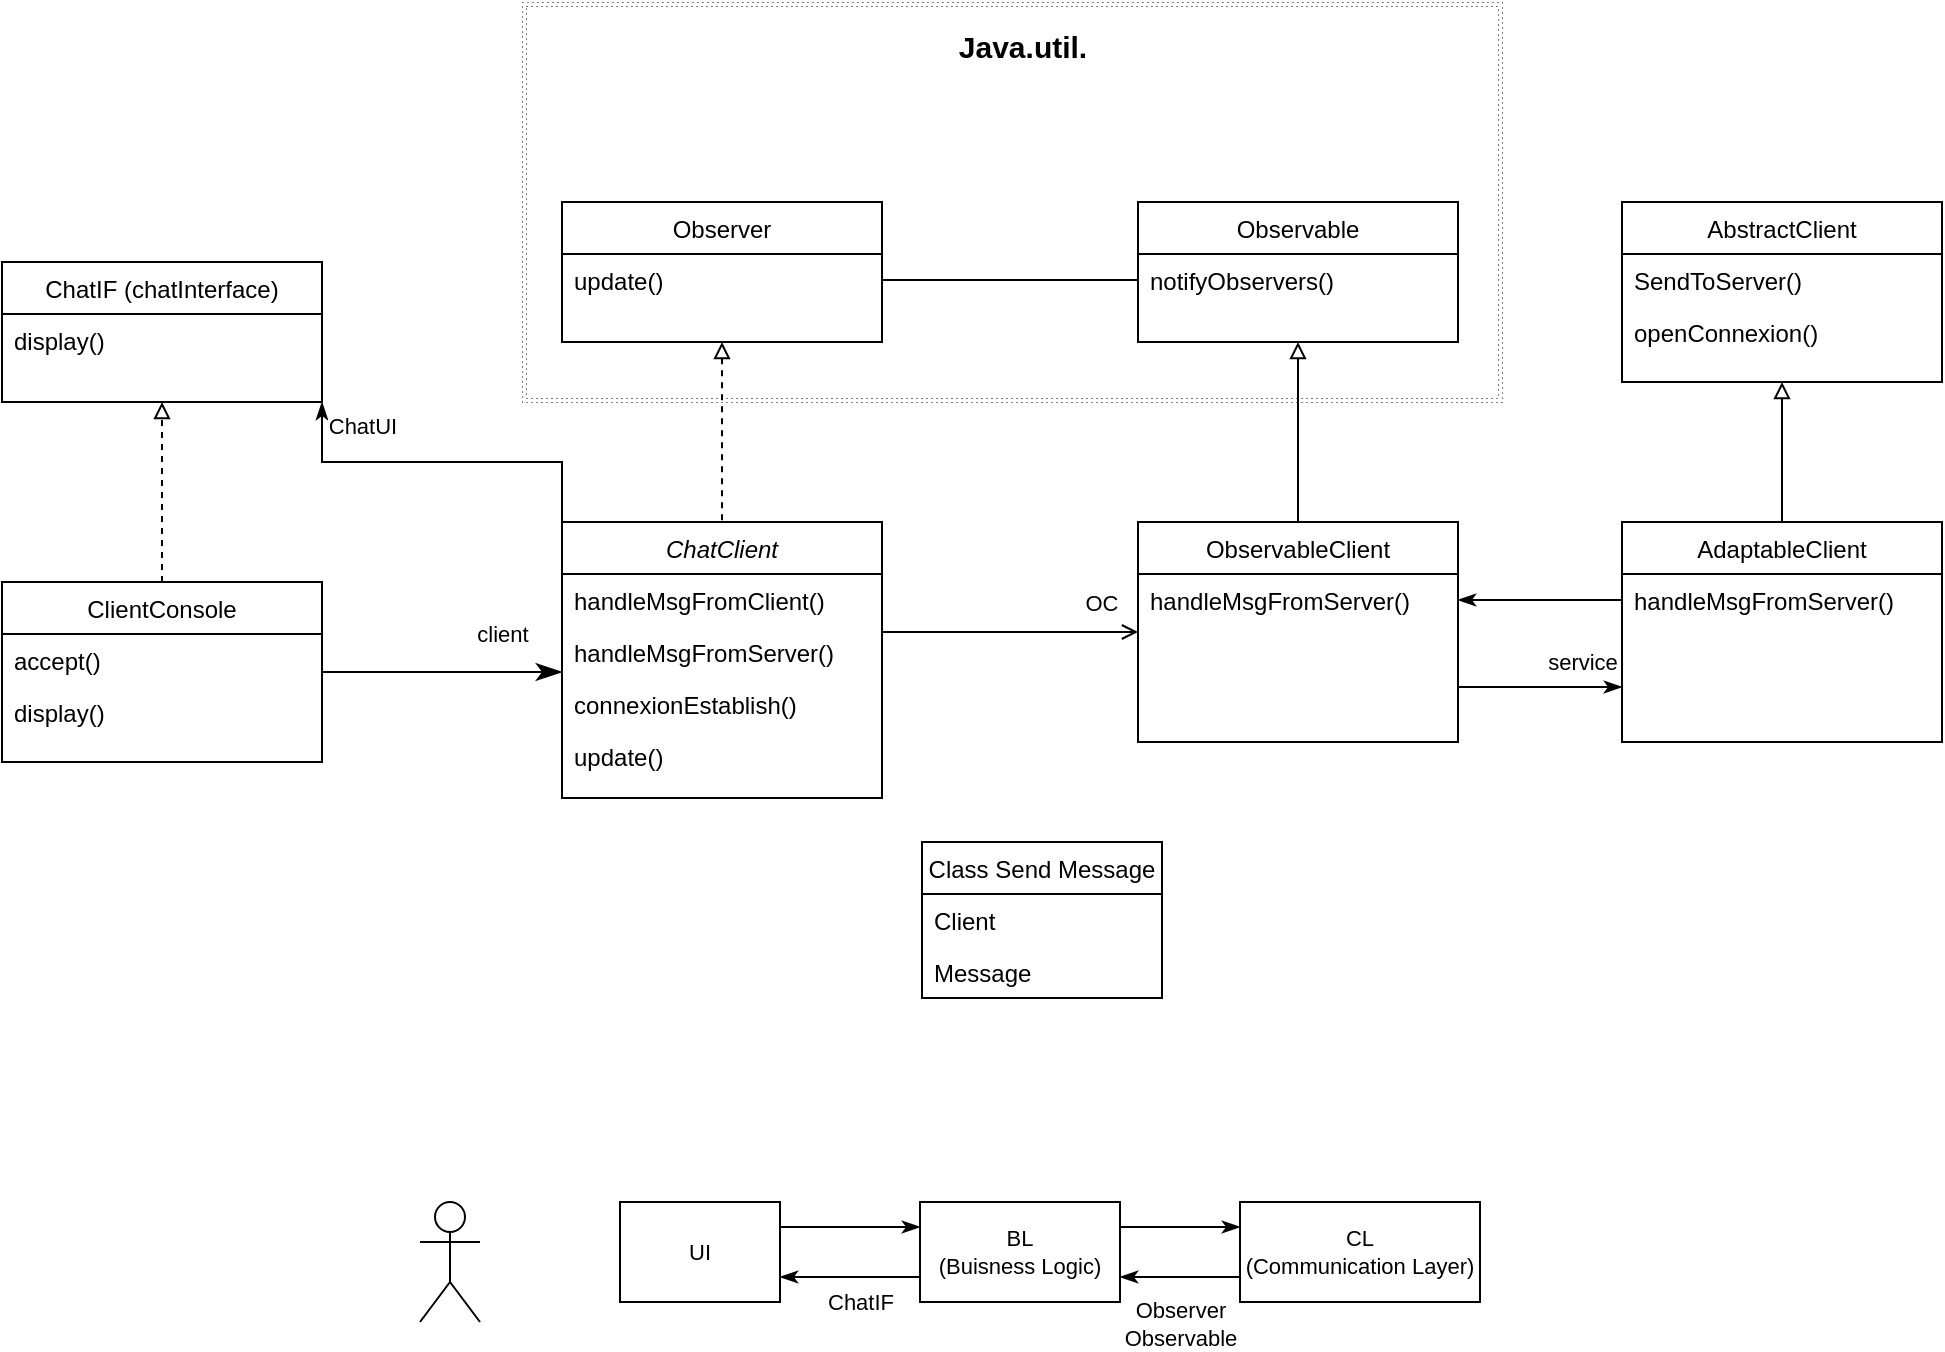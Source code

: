 <mxfile version="20.4.1" type="github"><diagram id="C5RBs43oDa-KdzZeNtuy" name="Page-1"><mxGraphModel dx="2249" dy="1898" grid="1" gridSize="10" guides="1" tooltips="1" connect="1" arrows="1" fold="1" page="1" pageScale="1" pageWidth="827" pageHeight="1169" math="0" shadow="0"><root><mxCell id="WIyWlLk6GJQsqaUBKTNV-0"/><mxCell id="WIyWlLk6GJQsqaUBKTNV-1" parent="WIyWlLk6GJQsqaUBKTNV-0"/><mxCell id="wI4hrnTP8F0dW9TEk7OG-15" value="&lt;font style=&quot;font-size: 11px;&quot;&gt;ChatUI&lt;/font&gt;" style="edgeStyle=orthogonalEdgeStyle;rounded=0;orthogonalLoop=1;jettySize=auto;html=1;exitX=0;exitY=0;exitDx=0;exitDy=0;entryX=1;entryY=1;entryDx=0;entryDy=0;fontSize=15;startArrow=none;startFill=0;endArrow=classicThin;endFill=1;" parent="WIyWlLk6GJQsqaUBKTNV-1" source="zkfFHV4jXpPFQw0GAbJ--0" target="wI4hrnTP8F0dW9TEk7OG-12" edge="1"><mxGeometry x="0.889" y="-20" relative="1" as="geometry"><mxPoint as="offset"/></mxGeometry></mxCell><mxCell id="zkfFHV4jXpPFQw0GAbJ--0" value="ChatClient" style="swimlane;fontStyle=2;align=center;verticalAlign=top;childLayout=stackLayout;horizontal=1;startSize=26;horizontalStack=0;resizeParent=1;resizeLast=0;collapsible=1;marginBottom=0;rounded=0;shadow=0;strokeWidth=1;" parent="WIyWlLk6GJQsqaUBKTNV-1" vertex="1"><mxGeometry x="220" y="120" width="160" height="138" as="geometry"><mxRectangle x="230" y="140" width="160" height="26" as="alternateBounds"/></mxGeometry></mxCell><mxCell id="zkfFHV4jXpPFQw0GAbJ--1" value="handleMsgFromClient()" style="text;align=left;verticalAlign=top;spacingLeft=4;spacingRight=4;overflow=hidden;rotatable=0;points=[[0,0.5],[1,0.5]];portConstraint=eastwest;" parent="zkfFHV4jXpPFQw0GAbJ--0" vertex="1"><mxGeometry y="26" width="160" height="26" as="geometry"/></mxCell><mxCell id="zkfFHV4jXpPFQw0GAbJ--2" value="handleMsgFromServer()" style="text;align=left;verticalAlign=top;spacingLeft=4;spacingRight=4;overflow=hidden;rotatable=0;points=[[0,0.5],[1,0.5]];portConstraint=eastwest;rounded=0;shadow=0;html=0;" parent="zkfFHV4jXpPFQw0GAbJ--0" vertex="1"><mxGeometry y="52" width="160" height="26" as="geometry"/></mxCell><mxCell id="zkfFHV4jXpPFQw0GAbJ--3" value="connexionEstablish()" style="text;align=left;verticalAlign=top;spacingLeft=4;spacingRight=4;overflow=hidden;rotatable=0;points=[[0,0.5],[1,0.5]];portConstraint=eastwest;rounded=0;shadow=0;html=0;" parent="zkfFHV4jXpPFQw0GAbJ--0" vertex="1"><mxGeometry y="78" width="160" height="26" as="geometry"/></mxCell><mxCell id="wI4hrnTP8F0dW9TEk7OG-0" value="update()" style="text;align=left;verticalAlign=top;spacingLeft=4;spacingRight=4;overflow=hidden;rotatable=0;points=[[0,0.5],[1,0.5]];portConstraint=eastwest;rounded=0;shadow=0;html=0;" parent="zkfFHV4jXpPFQw0GAbJ--0" vertex="1"><mxGeometry y="104" width="160" height="26" as="geometry"/></mxCell><mxCell id="wI4hrnTP8F0dW9TEk7OG-19" style="edgeStyle=orthogonalEdgeStyle;rounded=0;orthogonalLoop=1;jettySize=auto;html=1;exitX=0.5;exitY=0;exitDx=0;exitDy=0;entryX=0.5;entryY=1;entryDx=0;entryDy=0;fontSize=11;startArrow=none;startFill=0;endArrow=block;endFill=0;dashed=1;" parent="WIyWlLk6GJQsqaUBKTNV-1" source="zkfFHV4jXpPFQw0GAbJ--6" target="wI4hrnTP8F0dW9TEk7OG-12" edge="1"><mxGeometry relative="1" as="geometry"/></mxCell><mxCell id="zkfFHV4jXpPFQw0GAbJ--6" value="ClientConsole" style="swimlane;fontStyle=0;align=center;verticalAlign=top;childLayout=stackLayout;horizontal=1;startSize=26;horizontalStack=0;resizeParent=1;resizeLast=0;collapsible=1;marginBottom=0;rounded=0;shadow=0;strokeWidth=1;" parent="WIyWlLk6GJQsqaUBKTNV-1" vertex="1"><mxGeometry x="-60" y="150" width="160" height="90" as="geometry"><mxRectangle x="130" y="380" width="160" height="26" as="alternateBounds"/></mxGeometry></mxCell><mxCell id="zkfFHV4jXpPFQw0GAbJ--7" value="accept()" style="text;align=left;verticalAlign=top;spacingLeft=4;spacingRight=4;overflow=hidden;rotatable=0;points=[[0,0.5],[1,0.5]];portConstraint=eastwest;" parent="zkfFHV4jXpPFQw0GAbJ--6" vertex="1"><mxGeometry y="26" width="160" height="26" as="geometry"/></mxCell><mxCell id="zkfFHV4jXpPFQw0GAbJ--8" value="display()" style="text;align=left;verticalAlign=top;spacingLeft=4;spacingRight=4;overflow=hidden;rotatable=0;points=[[0,0.5],[1,0.5]];portConstraint=eastwest;rounded=0;shadow=0;html=0;" parent="zkfFHV4jXpPFQw0GAbJ--6" vertex="1"><mxGeometry y="52" width="160" height="26" as="geometry"/></mxCell><mxCell id="zkfFHV4jXpPFQw0GAbJ--12" value="" style="endArrow=classicThin;endSize=10;endFill=1;shadow=0;strokeWidth=1;rounded=0;edgeStyle=elbowEdgeStyle;elbow=vertical;" parent="WIyWlLk6GJQsqaUBKTNV-1" source="zkfFHV4jXpPFQw0GAbJ--6" target="zkfFHV4jXpPFQw0GAbJ--0" edge="1"><mxGeometry width="160" relative="1" as="geometry"><mxPoint x="200" y="203" as="sourcePoint"/><mxPoint x="200" y="203" as="targetPoint"/></mxGeometry></mxCell><mxCell id="wI4hrnTP8F0dW9TEk7OG-1" value="client" style="edgeLabel;html=1;align=center;verticalAlign=middle;resizable=0;points=[];" parent="zkfFHV4jXpPFQw0GAbJ--12" vertex="1" connectable="0"><mxGeometry x="0.633" relative="1" as="geometry"><mxPoint x="-8" y="-19" as="offset"/></mxGeometry></mxCell><mxCell id="zkfFHV4jXpPFQw0GAbJ--13" value="Observer" style="swimlane;fontStyle=0;align=center;verticalAlign=top;childLayout=stackLayout;horizontal=1;startSize=26;horizontalStack=0;resizeParent=1;resizeLast=0;collapsible=1;marginBottom=0;rounded=0;shadow=0;strokeWidth=1;" parent="WIyWlLk6GJQsqaUBKTNV-1" vertex="1"><mxGeometry x="220" y="-40" width="160" height="70" as="geometry"><mxRectangle x="340" y="380" width="170" height="26" as="alternateBounds"/></mxGeometry></mxCell><mxCell id="zkfFHV4jXpPFQw0GAbJ--14" value="update()" style="text;align=left;verticalAlign=top;spacingLeft=4;spacingRight=4;overflow=hidden;rotatable=0;points=[[0,0.5],[1,0.5]];portConstraint=eastwest;" parent="zkfFHV4jXpPFQw0GAbJ--13" vertex="1"><mxGeometry y="26" width="160" height="26" as="geometry"/></mxCell><mxCell id="zkfFHV4jXpPFQw0GAbJ--16" value="" style="endArrow=none;endSize=10;endFill=0;shadow=0;strokeWidth=1;rounded=0;edgeStyle=elbowEdgeStyle;elbow=vertical;startArrow=block;startFill=0;dashed=1;" parent="WIyWlLk6GJQsqaUBKTNV-1" source="zkfFHV4jXpPFQw0GAbJ--13" target="zkfFHV4jXpPFQw0GAbJ--0" edge="1"><mxGeometry width="160" relative="1" as="geometry"><mxPoint x="210" y="373" as="sourcePoint"/><mxPoint x="310" y="271" as="targetPoint"/></mxGeometry></mxCell><mxCell id="wI4hrnTP8F0dW9TEk7OG-4" value="service" style="edgeStyle=orthogonalEdgeStyle;rounded=0;orthogonalLoop=1;jettySize=auto;html=1;exitX=1;exitY=0.75;exitDx=0;exitDy=0;entryX=0;entryY=0.75;entryDx=0;entryDy=0;endArrow=classicThin;endFill=1;" parent="WIyWlLk6GJQsqaUBKTNV-1" source="zkfFHV4jXpPFQw0GAbJ--17" target="wI4hrnTP8F0dW9TEk7OG-2" edge="1"><mxGeometry x="0.512" y="12" relative="1" as="geometry"><mxPoint y="-1" as="offset"/></mxGeometry></mxCell><mxCell id="wI4hrnTP8F0dW9TEk7OG-8" style="edgeStyle=orthogonalEdgeStyle;rounded=0;orthogonalLoop=1;jettySize=auto;html=1;exitX=0.5;exitY=0;exitDx=0;exitDy=0;entryX=0.5;entryY=1;entryDx=0;entryDy=0;startArrow=none;startFill=0;endArrow=block;endFill=0;" parent="WIyWlLk6GJQsqaUBKTNV-1" source="zkfFHV4jXpPFQw0GAbJ--17" target="wI4hrnTP8F0dW9TEk7OG-6" edge="1"><mxGeometry relative="1" as="geometry"/></mxCell><mxCell id="zkfFHV4jXpPFQw0GAbJ--17" value="ObservableClient" style="swimlane;fontStyle=0;align=center;verticalAlign=top;childLayout=stackLayout;horizontal=1;startSize=26;horizontalStack=0;resizeParent=1;resizeLast=0;collapsible=1;marginBottom=0;rounded=0;shadow=0;strokeWidth=1;" parent="WIyWlLk6GJQsqaUBKTNV-1" vertex="1"><mxGeometry x="508" y="120" width="160" height="110" as="geometry"><mxRectangle x="550" y="140" width="160" height="26" as="alternateBounds"/></mxGeometry></mxCell><mxCell id="zkfFHV4jXpPFQw0GAbJ--18" value="handleMsgFromServer()" style="text;align=left;verticalAlign=top;spacingLeft=4;spacingRight=4;overflow=hidden;rotatable=0;points=[[0,0.5],[1,0.5]];portConstraint=eastwest;" parent="zkfFHV4jXpPFQw0GAbJ--17" vertex="1"><mxGeometry y="26" width="160" height="26" as="geometry"/></mxCell><mxCell id="zkfFHV4jXpPFQw0GAbJ--26" value="OC" style="endArrow=open;shadow=0;strokeWidth=1;rounded=0;endFill=1;edgeStyle=elbowEdgeStyle;elbow=vertical;" parent="WIyWlLk6GJQsqaUBKTNV-1" source="zkfFHV4jXpPFQw0GAbJ--0" target="zkfFHV4jXpPFQw0GAbJ--17" edge="1"><mxGeometry x="0.719" y="15" relative="1" as="geometry"><mxPoint x="380" y="192" as="sourcePoint"/><mxPoint x="540" y="192" as="targetPoint"/><mxPoint as="offset"/></mxGeometry></mxCell><mxCell id="wI4hrnTP8F0dW9TEk7OG-23" style="edgeStyle=orthogonalEdgeStyle;rounded=0;orthogonalLoop=1;jettySize=auto;html=1;exitX=0.5;exitY=0;exitDx=0;exitDy=0;entryX=0.5;entryY=1;entryDx=0;entryDy=0;fontSize=11;startArrow=none;startFill=0;endArrow=block;endFill=0;" parent="WIyWlLk6GJQsqaUBKTNV-1" source="wI4hrnTP8F0dW9TEk7OG-2" target="wI4hrnTP8F0dW9TEk7OG-20" edge="1"><mxGeometry relative="1" as="geometry"/></mxCell><mxCell id="wI4hrnTP8F0dW9TEk7OG-2" value="AdaptableClient" style="swimlane;fontStyle=0;align=center;verticalAlign=top;childLayout=stackLayout;horizontal=1;startSize=26;horizontalStack=0;resizeParent=1;resizeLast=0;collapsible=1;marginBottom=0;rounded=0;shadow=0;strokeWidth=1;" parent="WIyWlLk6GJQsqaUBKTNV-1" vertex="1"><mxGeometry x="750" y="120" width="160" height="110" as="geometry"><mxRectangle x="550" y="140" width="160" height="26" as="alternateBounds"/></mxGeometry></mxCell><mxCell id="wI4hrnTP8F0dW9TEk7OG-3" value="handleMsgFromServer()" style="text;align=left;verticalAlign=top;spacingLeft=4;spacingRight=4;overflow=hidden;rotatable=0;points=[[0,0.5],[1,0.5]];portConstraint=eastwest;" parent="wI4hrnTP8F0dW9TEk7OG-2" vertex="1"><mxGeometry y="26" width="160" height="26" as="geometry"/></mxCell><mxCell id="wI4hrnTP8F0dW9TEk7OG-5" style="edgeStyle=orthogonalEdgeStyle;rounded=0;orthogonalLoop=1;jettySize=auto;html=1;exitX=0;exitY=0.5;exitDx=0;exitDy=0;endArrow=classicThin;endFill=1;" parent="WIyWlLk6GJQsqaUBKTNV-1" source="wI4hrnTP8F0dW9TEk7OG-3" target="zkfFHV4jXpPFQw0GAbJ--18" edge="1"><mxGeometry relative="1" as="geometry"><mxPoint x="710" y="170" as="targetPoint"/></mxGeometry></mxCell><mxCell id="wI4hrnTP8F0dW9TEk7OG-6" value="Observable" style="swimlane;fontStyle=0;align=center;verticalAlign=top;childLayout=stackLayout;horizontal=1;startSize=26;horizontalStack=0;resizeParent=1;resizeLast=0;collapsible=1;marginBottom=0;rounded=0;shadow=0;strokeWidth=1;" parent="WIyWlLk6GJQsqaUBKTNV-1" vertex="1"><mxGeometry x="508" y="-40" width="160" height="70" as="geometry"><mxRectangle x="340" y="380" width="170" height="26" as="alternateBounds"/></mxGeometry></mxCell><mxCell id="wI4hrnTP8F0dW9TEk7OG-7" value="notifyObservers()" style="text;align=left;verticalAlign=top;spacingLeft=4;spacingRight=4;overflow=hidden;rotatable=0;points=[[0,0.5],[1,0.5]];portConstraint=eastwest;" parent="wI4hrnTP8F0dW9TEk7OG-6" vertex="1"><mxGeometry y="26" width="160" height="26" as="geometry"/></mxCell><mxCell id="wI4hrnTP8F0dW9TEk7OG-9" style="edgeStyle=orthogonalEdgeStyle;rounded=0;orthogonalLoop=1;jettySize=auto;html=1;exitX=0;exitY=0.5;exitDx=0;exitDy=0;entryX=1;entryY=0.5;entryDx=0;entryDy=0;startArrow=none;startFill=0;endArrow=none;endFill=0;" parent="WIyWlLk6GJQsqaUBKTNV-1" source="wI4hrnTP8F0dW9TEk7OG-7" target="zkfFHV4jXpPFQw0GAbJ--14" edge="1"><mxGeometry relative="1" as="geometry"/></mxCell><mxCell id="wI4hrnTP8F0dW9TEk7OG-10" value="&lt;font style=&quot;font-size: 15px;&quot;&gt;Java.util.&lt;/font&gt;" style="text;strokeColor=none;fillColor=none;html=1;fontSize=24;fontStyle=1;verticalAlign=middle;align=center;" parent="WIyWlLk6GJQsqaUBKTNV-1" vertex="1"><mxGeometry x="400" y="-140" width="100" height="40" as="geometry"/></mxCell><mxCell id="wI4hrnTP8F0dW9TEk7OG-11" value="" style="shape=ext;double=1;rounded=0;whiteSpace=wrap;html=1;fontSize=15;fillColor=none;strokeWidth=0.5;dashed=1;dashPattern=1 4;" parent="WIyWlLk6GJQsqaUBKTNV-1" vertex="1"><mxGeometry x="200" y="-140" width="490" height="200" as="geometry"/></mxCell><mxCell id="wI4hrnTP8F0dW9TEk7OG-12" value="ChatIF (chatInterface)" style="swimlane;fontStyle=0;align=center;verticalAlign=top;childLayout=stackLayout;horizontal=1;startSize=26;horizontalStack=0;resizeParent=1;resizeLast=0;collapsible=1;marginBottom=0;rounded=0;shadow=0;strokeWidth=1;" parent="WIyWlLk6GJQsqaUBKTNV-1" vertex="1"><mxGeometry x="-60" y="-10" width="160" height="70" as="geometry"><mxRectangle x="130" y="380" width="160" height="26" as="alternateBounds"/></mxGeometry></mxCell><mxCell id="wI4hrnTP8F0dW9TEk7OG-14" value="display()" style="text;align=left;verticalAlign=top;spacingLeft=4;spacingRight=4;overflow=hidden;rotatable=0;points=[[0,0.5],[1,0.5]];portConstraint=eastwest;rounded=0;shadow=0;html=0;" parent="wI4hrnTP8F0dW9TEk7OG-12" vertex="1"><mxGeometry y="26" width="160" height="26" as="geometry"/></mxCell><mxCell id="wI4hrnTP8F0dW9TEk7OG-16" value="Class Send Message" style="swimlane;fontStyle=0;align=center;verticalAlign=top;childLayout=stackLayout;horizontal=1;startSize=26;horizontalStack=0;resizeParent=1;resizeLast=0;collapsible=1;marginBottom=0;rounded=0;shadow=0;strokeWidth=1;" parent="WIyWlLk6GJQsqaUBKTNV-1" vertex="1"><mxGeometry x="400" y="280" width="120" height="78" as="geometry"><mxRectangle x="130" y="380" width="160" height="26" as="alternateBounds"/></mxGeometry></mxCell><mxCell id="wI4hrnTP8F0dW9TEk7OG-17" value="Client" style="text;align=left;verticalAlign=top;spacingLeft=4;spacingRight=4;overflow=hidden;rotatable=0;points=[[0,0.5],[1,0.5]];portConstraint=eastwest;" parent="wI4hrnTP8F0dW9TEk7OG-16" vertex="1"><mxGeometry y="26" width="120" height="26" as="geometry"/></mxCell><mxCell id="wI4hrnTP8F0dW9TEk7OG-18" value="Message" style="text;align=left;verticalAlign=top;spacingLeft=4;spacingRight=4;overflow=hidden;rotatable=0;points=[[0,0.5],[1,0.5]];portConstraint=eastwest;rounded=0;shadow=0;html=0;" parent="wI4hrnTP8F0dW9TEk7OG-16" vertex="1"><mxGeometry y="52" width="120" height="26" as="geometry"/></mxCell><mxCell id="wI4hrnTP8F0dW9TEk7OG-20" value="AbstractClient" style="swimlane;fontStyle=0;align=center;verticalAlign=top;childLayout=stackLayout;horizontal=1;startSize=26;horizontalStack=0;resizeParent=1;resizeLast=0;collapsible=1;marginBottom=0;rounded=0;shadow=0;strokeWidth=1;" parent="WIyWlLk6GJQsqaUBKTNV-1" vertex="1"><mxGeometry x="750" y="-40" width="160" height="90" as="geometry"><mxRectangle x="550" y="140" width="160" height="26" as="alternateBounds"/></mxGeometry></mxCell><mxCell id="wI4hrnTP8F0dW9TEk7OG-21" value="SendToServer()" style="text;align=left;verticalAlign=top;spacingLeft=4;spacingRight=4;overflow=hidden;rotatable=0;points=[[0,0.5],[1,0.5]];portConstraint=eastwest;" parent="wI4hrnTP8F0dW9TEk7OG-20" vertex="1"><mxGeometry y="26" width="160" height="26" as="geometry"/></mxCell><mxCell id="wI4hrnTP8F0dW9TEk7OG-22" value="openConnexion()" style="text;align=left;verticalAlign=top;spacingLeft=4;spacingRight=4;overflow=hidden;rotatable=0;points=[[0,0.5],[1,0.5]];portConstraint=eastwest;" parent="wI4hrnTP8F0dW9TEk7OG-20" vertex="1"><mxGeometry y="52" width="160" height="26" as="geometry"/></mxCell><mxCell id="wI4hrnTP8F0dW9TEk7OG-24" value="" style="shape=umlActor;verticalLabelPosition=bottom;verticalAlign=top;html=1;outlineConnect=0;strokeWidth=1;fontSize=11;fillColor=none;" parent="WIyWlLk6GJQsqaUBKTNV-1" vertex="1"><mxGeometry x="149" y="460" width="30" height="60" as="geometry"/></mxCell><mxCell id="wI4hrnTP8F0dW9TEk7OG-33" style="edgeStyle=orthogonalEdgeStyle;rounded=0;orthogonalLoop=1;jettySize=auto;html=1;exitX=1;exitY=0.25;exitDx=0;exitDy=0;entryX=0;entryY=0.25;entryDx=0;entryDy=0;fontSize=11;startArrow=none;startFill=0;endArrow=classicThin;endFill=1;" parent="WIyWlLk6GJQsqaUBKTNV-1" source="wI4hrnTP8F0dW9TEk7OG-27" target="wI4hrnTP8F0dW9TEk7OG-28" edge="1"><mxGeometry relative="1" as="geometry"/></mxCell><mxCell id="wI4hrnTP8F0dW9TEk7OG-27" value="UI" style="rounded=0;whiteSpace=wrap;html=1;strokeWidth=1;fontSize=11;fillColor=none;" parent="WIyWlLk6GJQsqaUBKTNV-1" vertex="1"><mxGeometry x="249" y="460" width="80" height="50" as="geometry"/></mxCell><mxCell id="wI4hrnTP8F0dW9TEk7OG-31" style="edgeStyle=orthogonalEdgeStyle;rounded=0;orthogonalLoop=1;jettySize=auto;html=1;exitX=1;exitY=0.25;exitDx=0;exitDy=0;entryX=0;entryY=0.25;entryDx=0;entryDy=0;fontSize=11;startArrow=none;startFill=0;endArrow=classicThin;endFill=1;" parent="WIyWlLk6GJQsqaUBKTNV-1" source="wI4hrnTP8F0dW9TEk7OG-28" target="wI4hrnTP8F0dW9TEk7OG-29" edge="1"><mxGeometry relative="1" as="geometry"/></mxCell><mxCell id="wI4hrnTP8F0dW9TEk7OG-34" value="ChatIF" style="edgeStyle=orthogonalEdgeStyle;rounded=0;orthogonalLoop=1;jettySize=auto;html=1;exitX=0;exitY=0.75;exitDx=0;exitDy=0;entryX=1;entryY=0.75;entryDx=0;entryDy=0;fontSize=11;startArrow=none;startFill=0;endArrow=classicThin;endFill=1;" parent="WIyWlLk6GJQsqaUBKTNV-1" source="wI4hrnTP8F0dW9TEk7OG-28" target="wI4hrnTP8F0dW9TEk7OG-27" edge="1"><mxGeometry x="-0.143" y="13" relative="1" as="geometry"><mxPoint y="-1" as="offset"/></mxGeometry></mxCell><mxCell id="wI4hrnTP8F0dW9TEk7OG-28" value="BL&lt;br&gt;(Buisness Logic)" style="rounded=0;whiteSpace=wrap;html=1;strokeWidth=1;fontSize=11;fillColor=none;" parent="WIyWlLk6GJQsqaUBKTNV-1" vertex="1"><mxGeometry x="399" y="460" width="100" height="50" as="geometry"/></mxCell><mxCell id="wI4hrnTP8F0dW9TEk7OG-32" value="Observer&lt;br&gt;Observable" style="edgeStyle=orthogonalEdgeStyle;rounded=0;orthogonalLoop=1;jettySize=auto;html=1;exitX=0;exitY=0.75;exitDx=0;exitDy=0;entryX=1;entryY=0.75;entryDx=0;entryDy=0;fontSize=11;startArrow=none;startFill=0;endArrow=classicThin;endFill=1;" parent="WIyWlLk6GJQsqaUBKTNV-1" source="wI4hrnTP8F0dW9TEk7OG-29" target="wI4hrnTP8F0dW9TEk7OG-28" edge="1"><mxGeometry y="23" relative="1" as="geometry"><mxPoint as="offset"/></mxGeometry></mxCell><mxCell id="wI4hrnTP8F0dW9TEk7OG-29" value="CL&lt;br&gt;(Communication Layer)" style="rounded=0;whiteSpace=wrap;html=1;strokeWidth=1;fontSize=11;fillColor=none;" parent="WIyWlLk6GJQsqaUBKTNV-1" vertex="1"><mxGeometry x="559" y="460" width="120" height="50" as="geometry"/></mxCell></root></mxGraphModel></diagram></mxfile>